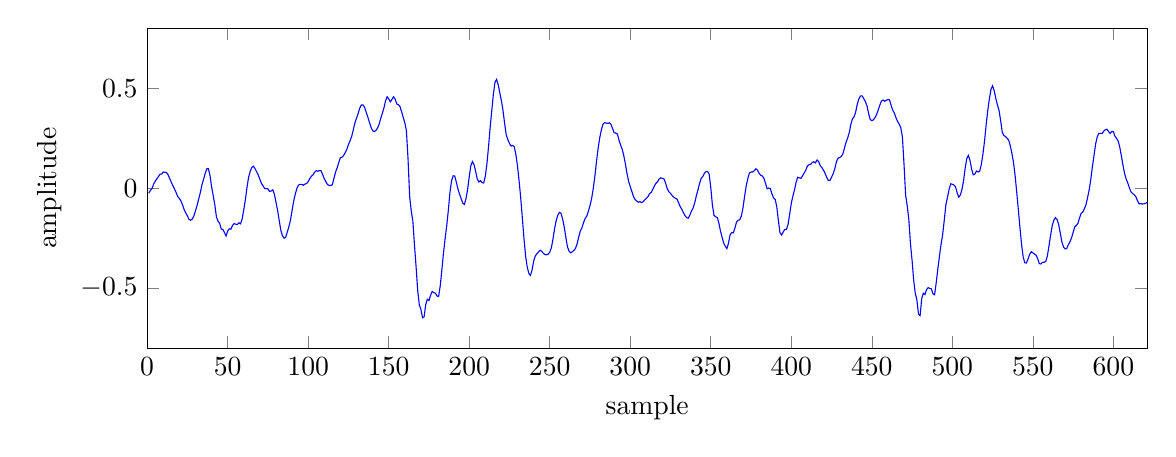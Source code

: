 % This file was created by matlab2tikz.
% Minimal pgfplots version: 1.3
%
%The latest updates can be retrieved from
%  http://www.mathworks.com/matlabcentral/fileexchange/22022-matlab2tikz
%where you can also make suggestions and rate matlab2tikz.
%
\begin{tikzpicture}

\begin{axis}[%
width=5in,
height=1.6in,
at={(0.756in,0.48in)},
scale only axis,
xmin=0,
xmax=621,
xlabel={sample},
ymin=-0.8,
ymax=0.8,
ylabel={amplitude}
]
\addplot [color=blue,solid,forget plot]
  table[row sep=crcr]{%
1	-0.025\\
2	-0.011\\
3	-0.002\\
4	0.02\\
5	0.035\\
6	0.047\\
7	0.058\\
8	0.07\\
9	0.071\\
10	0.081\\
11	0.08\\
12	0.079\\
13	0.067\\
14	0.048\\
15	0.03\\
16	0.012\\
17	-0.004\\
18	-0.022\\
19	-0.042\\
20	-0.051\\
21	-0.064\\
22	-0.084\\
23	-0.108\\
24	-0.124\\
25	-0.139\\
26	-0.156\\
27	-0.16\\
28	-0.154\\
29	-0.139\\
30	-0.113\\
31	-0.086\\
32	-0.054\\
33	-0.022\\
34	0.016\\
35	0.044\\
36	0.073\\
37	0.097\\
38	0.098\\
39	0.065\\
40	0.009\\
41	-0.036\\
42	-0.082\\
43	-0.143\\
44	-0.165\\
45	-0.175\\
46	-0.204\\
47	-0.206\\
48	-0.222\\
49	-0.239\\
50	-0.214\\
51	-0.203\\
52	-0.205\\
53	-0.186\\
54	-0.177\\
55	-0.18\\
56	-0.182\\
57	-0.173\\
58	-0.178\\
59	-0.153\\
60	-0.108\\
61	-0.056\\
62	0.004\\
63	0.055\\
64	0.084\\
65	0.104\\
66	0.11\\
67	0.098\\
68	0.082\\
69	0.066\\
70	0.044\\
71	0.023\\
72	0.012\\
73	-0.002\\
74	-0.002\\
75	-0.003\\
76	-0.016\\
77	-0.014\\
78	-0.008\\
79	-0.03\\
80	-0.07\\
81	-0.111\\
82	-0.161\\
83	-0.21\\
84	-0.237\\
85	-0.25\\
86	-0.245\\
87	-0.22\\
88	-0.193\\
89	-0.16\\
90	-0.111\\
91	-0.064\\
92	-0.029\\
93	-0.001\\
94	0.016\\
95	0.019\\
96	0.019\\
97	0.015\\
98	0.021\\
99	0.023\\
100	0.033\\
101	0.048\\
102	0.06\\
103	0.067\\
104	0.08\\
105	0.088\\
106	0.085\\
107	0.088\\
108	0.087\\
109	0.068\\
110	0.047\\
111	0.032\\
112	0.018\\
113	0.014\\
114	0.013\\
115	0.018\\
116	0.049\\
117	0.081\\
118	0.102\\
119	0.129\\
120	0.153\\
121	0.155\\
122	0.164\\
123	0.178\\
124	0.195\\
125	0.218\\
126	0.237\\
127	0.259\\
128	0.291\\
129	0.327\\
130	0.35\\
131	0.373\\
132	0.4\\
133	0.416\\
134	0.417\\
135	0.405\\
136	0.38\\
137	0.357\\
138	0.33\\
139	0.305\\
140	0.288\\
141	0.283\\
142	0.288\\
143	0.3\\
144	0.319\\
145	0.348\\
146	0.373\\
147	0.4\\
148	0.436\\
149	0.457\\
150	0.447\\
151	0.432\\
152	0.444\\
153	0.457\\
154	0.446\\
155	0.421\\
156	0.418\\
157	0.408\\
158	0.383\\
159	0.354\\
160	0.328\\
161	0.287\\
162	0.147\\
163	-0.04\\
164	-0.114\\
165	-0.164\\
166	-0.284\\
167	-0.392\\
168	-0.51\\
169	-0.584\\
170	-0.606\\
171	-0.648\\
172	-0.643\\
173	-0.581\\
174	-0.555\\
175	-0.561\\
176	-0.536\\
177	-0.516\\
178	-0.522\\
179	-0.525\\
180	-0.539\\
181	-0.541\\
182	-0.488\\
183	-0.409\\
184	-0.326\\
185	-0.254\\
186	-0.189\\
187	-0.113\\
188	-0.024\\
189	0.036\\
190	0.062\\
191	0.061\\
192	0.03\\
193	-0.004\\
194	-0.03\\
195	-0.052\\
196	-0.075\\
197	-0.081\\
198	-0.052\\
199	-0.006\\
200	0.057\\
201	0.113\\
202	0.133\\
203	0.117\\
204	0.084\\
205	0.046\\
206	0.031\\
207	0.038\\
208	0.028\\
209	0.026\\
210	0.061\\
211	0.122\\
212	0.208\\
213	0.304\\
214	0.387\\
215	0.47\\
216	0.53\\
217	0.544\\
218	0.517\\
219	0.477\\
220	0.437\\
221	0.388\\
222	0.323\\
223	0.266\\
224	0.243\\
225	0.224\\
226	0.211\\
227	0.214\\
228	0.206\\
229	0.167\\
230	0.11\\
231	0.035\\
232	-0.051\\
233	-0.15\\
234	-0.251\\
235	-0.338\\
236	-0.393\\
237	-0.426\\
238	-0.436\\
239	-0.41\\
240	-0.365\\
241	-0.339\\
242	-0.328\\
243	-0.319\\
244	-0.31\\
245	-0.315\\
246	-0.325\\
247	-0.332\\
248	-0.333\\
249	-0.33\\
250	-0.32\\
251	-0.298\\
252	-0.255\\
253	-0.203\\
254	-0.162\\
255	-0.135\\
256	-0.121\\
257	-0.125\\
258	-0.154\\
259	-0.193\\
260	-0.245\\
261	-0.293\\
262	-0.315\\
263	-0.323\\
264	-0.318\\
265	-0.311\\
266	-0.301\\
267	-0.278\\
268	-0.244\\
269	-0.213\\
270	-0.198\\
271	-0.172\\
272	-0.151\\
273	-0.139\\
274	-0.115\\
275	-0.087\\
276	-0.052\\
277	-0.003\\
278	0.058\\
279	0.131\\
280	0.196\\
281	0.25\\
282	0.289\\
283	0.319\\
284	0.328\\
285	0.326\\
286	0.324\\
287	0.327\\
288	0.32\\
289	0.299\\
290	0.277\\
291	0.276\\
292	0.271\\
293	0.241\\
294	0.216\\
295	0.195\\
296	0.162\\
297	0.121\\
298	0.073\\
299	0.034\\
300	0.008\\
301	-0.016\\
302	-0.042\\
303	-0.056\\
304	-0.064\\
305	-0.07\\
306	-0.067\\
307	-0.072\\
308	-0.068\\
309	-0.058\\
310	-0.05\\
311	-0.042\\
312	-0.027\\
313	-0.021\\
314	-0.006\\
315	0.012\\
316	0.025\\
317	0.033\\
318	0.047\\
319	0.052\\
320	0.049\\
321	0.046\\
322	0.024\\
323	-0.003\\
324	-0.018\\
325	-0.026\\
326	-0.036\\
327	-0.045\\
328	-0.05\\
329	-0.054\\
330	-0.072\\
331	-0.092\\
332	-0.105\\
333	-0.122\\
334	-0.137\\
335	-0.147\\
336	-0.15\\
337	-0.135\\
338	-0.114\\
339	-0.1\\
340	-0.074\\
341	-0.039\\
342	-0.01\\
343	0.023\\
344	0.048\\
345	0.058\\
346	0.074\\
347	0.083\\
348	0.084\\
349	0.07\\
350	0.004\\
351	-0.083\\
352	-0.135\\
353	-0.143\\
354	-0.146\\
355	-0.173\\
356	-0.213\\
357	-0.244\\
358	-0.274\\
359	-0.29\\
360	-0.302\\
361	-0.275\\
362	-0.233\\
363	-0.222\\
364	-0.223\\
365	-0.199\\
366	-0.169\\
367	-0.16\\
368	-0.158\\
369	-0.139\\
370	-0.099\\
371	-0.041\\
372	0.011\\
373	0.048\\
374	0.076\\
375	0.081\\
376	0.081\\
377	0.088\\
378	0.097\\
379	0.091\\
380	0.075\\
381	0.065\\
382	0.061\\
383	0.05\\
384	0.024\\
385	-0.003\\
386	0.001\\
387	-0.002\\
388	-0.029\\
389	-0.049\\
390	-0.056\\
391	-0.093\\
392	-0.163\\
393	-0.223\\
394	-0.234\\
395	-0.218\\
396	-0.206\\
397	-0.206\\
398	-0.181\\
399	-0.129\\
400	-0.076\\
401	-0.039\\
402	-0.009\\
403	0.03\\
404	0.055\\
405	0.052\\
406	0.049\\
407	0.062\\
408	0.076\\
409	0.09\\
410	0.111\\
411	0.118\\
412	0.119\\
413	0.128\\
414	0.132\\
415	0.127\\
416	0.141\\
417	0.133\\
418	0.113\\
419	0.103\\
420	0.09\\
421	0.074\\
422	0.055\\
423	0.039\\
424	0.039\\
425	0.055\\
426	0.072\\
427	0.097\\
428	0.131\\
429	0.15\\
430	0.153\\
431	0.158\\
432	0.171\\
433	0.2\\
434	0.229\\
435	0.251\\
436	0.278\\
437	0.319\\
438	0.347\\
439	0.357\\
440	0.381\\
441	0.421\\
442	0.447\\
443	0.462\\
444	0.462\\
445	0.448\\
446	0.433\\
447	0.412\\
448	0.374\\
449	0.344\\
450	0.338\\
451	0.342\\
452	0.353\\
453	0.369\\
454	0.391\\
455	0.416\\
456	0.436\\
457	0.441\\
458	0.435\\
459	0.439\\
460	0.444\\
461	0.442\\
462	0.414\\
463	0.39\\
464	0.376\\
465	0.352\\
466	0.335\\
467	0.32\\
468	0.303\\
469	0.257\\
470	0.121\\
471	-0.034\\
472	-0.088\\
473	-0.157\\
474	-0.276\\
475	-0.36\\
476	-0.46\\
477	-0.525\\
478	-0.558\\
479	-0.63\\
480	-0.637\\
481	-0.552\\
482	-0.525\\
483	-0.532\\
484	-0.507\\
485	-0.497\\
486	-0.501\\
487	-0.503\\
488	-0.528\\
489	-0.533\\
490	-0.473\\
491	-0.404\\
492	-0.341\\
493	-0.28\\
494	-0.233\\
495	-0.16\\
496	-0.083\\
497	-0.045\\
498	-0.006\\
499	0.022\\
500	0.02\\
501	0.016\\
502	0.007\\
503	-0.023\\
504	-0.045\\
505	-0.034\\
506	-0.006\\
507	0.038\\
508	0.101\\
509	0.149\\
510	0.164\\
511	0.138\\
512	0.095\\
513	0.067\\
514	0.071\\
515	0.086\\
516	0.081\\
517	0.085\\
518	0.118\\
519	0.169\\
520	0.235\\
521	0.316\\
522	0.388\\
523	0.446\\
524	0.494\\
525	0.512\\
526	0.488\\
527	0.45\\
528	0.417\\
529	0.39\\
530	0.339\\
531	0.281\\
532	0.263\\
533	0.259\\
534	0.25\\
535	0.241\\
536	0.212\\
537	0.175\\
538	0.128\\
539	0.063\\
540	-0.02\\
541	-0.108\\
542	-0.196\\
543	-0.281\\
544	-0.343\\
545	-0.373\\
546	-0.374\\
547	-0.355\\
548	-0.33\\
549	-0.318\\
550	-0.323\\
551	-0.329\\
552	-0.335\\
553	-0.352\\
554	-0.377\\
555	-0.379\\
556	-0.371\\
557	-0.37\\
558	-0.366\\
559	-0.34\\
560	-0.29\\
561	-0.237\\
562	-0.189\\
563	-0.161\\
564	-0.147\\
565	-0.156\\
566	-0.18\\
567	-0.222\\
568	-0.267\\
569	-0.293\\
570	-0.303\\
571	-0.302\\
572	-0.283\\
573	-0.269\\
574	-0.249\\
575	-0.222\\
576	-0.194\\
577	-0.186\\
578	-0.176\\
579	-0.149\\
580	-0.126\\
581	-0.119\\
582	-0.103\\
583	-0.083\\
584	-0.047\\
585	-0.008\\
586	0.044\\
587	0.108\\
588	0.164\\
589	0.221\\
590	0.257\\
591	0.274\\
592	0.274\\
593	0.274\\
594	0.285\\
595	0.292\\
596	0.295\\
597	0.284\\
598	0.274\\
599	0.284\\
600	0.283\\
601	0.26\\
602	0.249\\
603	0.236\\
604	0.205\\
605	0.161\\
606	0.114\\
607	0.073\\
608	0.045\\
609	0.026\\
610	0.001\\
611	-0.019\\
612	-0.027\\
613	-0.033\\
614	-0.043\\
615	-0.062\\
616	-0.078\\
617	-0.077\\
618	-0.079\\
619	-0.078\\
620	-0.076\\
621	-0.07\\
};
\end{axis}
\end{tikzpicture}%
